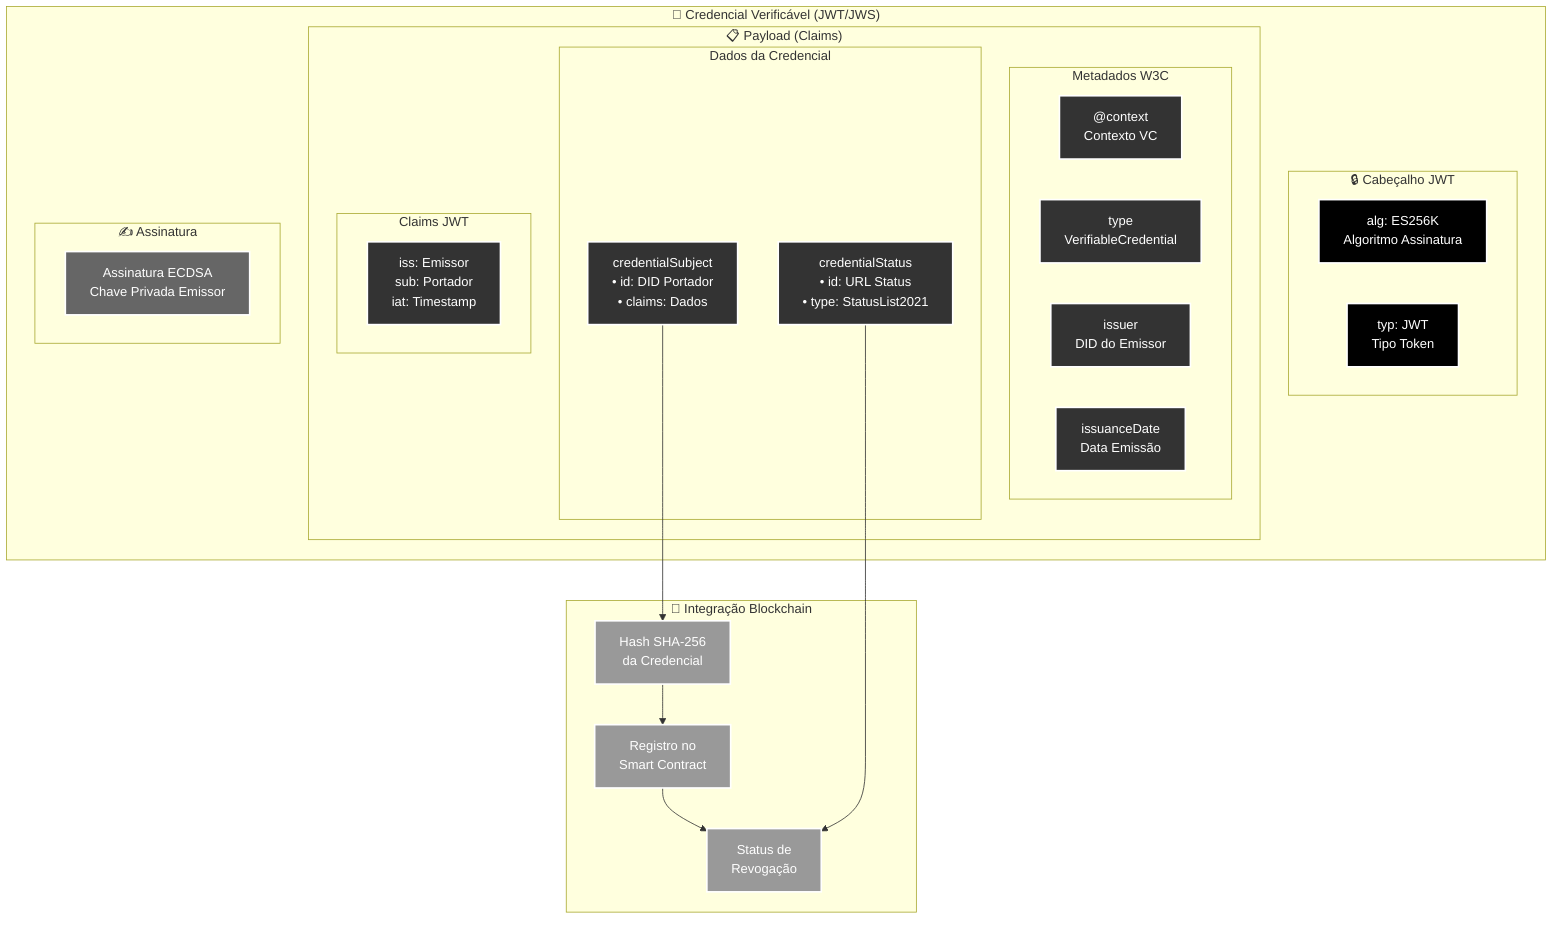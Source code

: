 flowchart TD
    subgraph "📜 Credencial Verificável (JWT/JWS)"
        subgraph "🔒 Cabeçalho JWT"
            H1["alg: ES256K<br/>Algoritmo Assinatura"]
            H2["typ: JWT<br/>Tipo Token"]
        end

        subgraph "📋 Payload (Claims)"
            subgraph "Metadados W3C"
                P1["@context<br/>Contexto VC"]
                P2["type<br/>VerifiableCredential"]
                P3["issuer<br/>DID do Emissor"]
                P4["issuanceDate<br/>Data Emissão"]
            end

            subgraph "Dados da Credencial"
                P5["credentialSubject<br/>• id: DID Portador<br/>• claims: Dados"]
                P6["credentialStatus<br/>• id: URL Status<br/>• type: StatusList2021"]
            end

            subgraph "Claims JWT"
                P7["iss: Emissor<br/>sub: Portador<br/>iat: Timestamp"]
            end
        end

        subgraph "✍️ Assinatura"
            S1["Assinatura ECDSA<br/>Chave Privada Emissor"]
        end
    end

    subgraph "🔗 Integração Blockchain"
        B1["Hash SHA-256<br/>da Credencial"]
        B2["Registro no<br/>Smart Contract"]
        B3["Status de<br/>Revogação"]
    end

    P5 --> B1
    B1 --> B2
    B2 --> B3
    P6 --> B3

    classDef headerStyle fill:#000,stroke:#fff,stroke-width:2px,color:#fff
    classDef payloadStyle fill:#333,stroke:#fff,stroke-width:2px,color:#fff
    classDef signatureStyle fill:#666,stroke:#fff,stroke-width:2px,color:#fff
    classDef blockchainStyle fill:#999,stroke:#fff,stroke-width:2px,color:#fff

    class H1,H2 headerStyle
    class P1,P2,P3,P4,P5,P6,P7 payloadStyle
    class S1 signatureStyle
    class B1,B2,B3 blockchainStyle